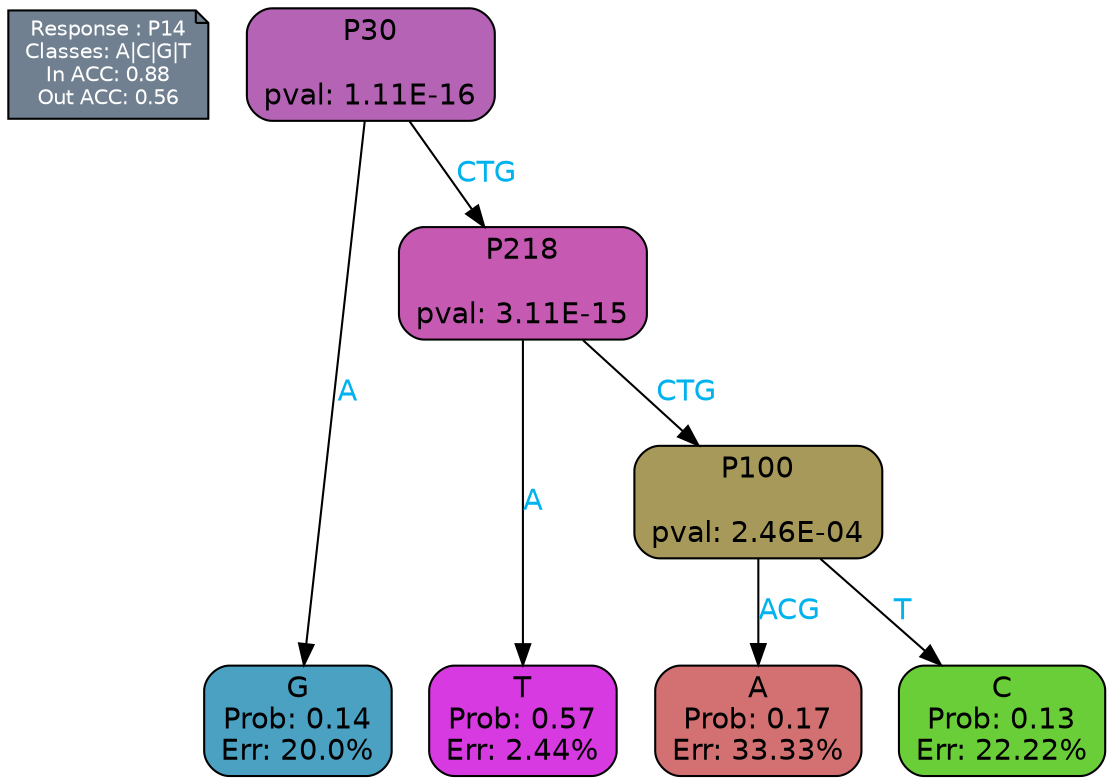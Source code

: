 digraph Tree {
node [shape=box, style="filled, rounded", color="black", fontname=helvetica] ;
graph [ranksep=equally, splines=polylines, bgcolor=transparent, dpi=600] ;
edge [fontname=helvetica] ;
LEGEND [label="Response : P14
Classes: A|C|G|T
In ACC: 0.88
Out ACC: 0.56
",shape=note,align=left,style=filled,fillcolor="slategray",fontcolor="white",fontsize=10];1 [label="P30

pval: 1.11E-16", fillcolor="#b564b5"] ;
2 [label="G
Prob: 0.14
Err: 20.0%", fillcolor="#4ba1c2"] ;
3 [label="P218

pval: 3.11E-15", fillcolor="#c65ab3"] ;
4 [label="T
Prob: 0.57
Err: 2.44%", fillcolor="#d73ae0"] ;
5 [label="P100

pval: 2.46E-04", fillcolor="#a69959"] ;
6 [label="A
Prob: 0.17
Err: 33.33%", fillcolor="#d37172"] ;
7 [label="C
Prob: 0.13
Err: 22.22%", fillcolor="#6ace39"] ;
1 -> 2 [label="A",fontcolor=deepskyblue2] ;
1 -> 3 [label="CTG",fontcolor=deepskyblue2] ;
3 -> 4 [label="A",fontcolor=deepskyblue2] ;
3 -> 5 [label="CTG",fontcolor=deepskyblue2] ;
5 -> 6 [label="ACG",fontcolor=deepskyblue2] ;
5 -> 7 [label="T",fontcolor=deepskyblue2] ;
{rank = same; 2;4;6;7;}{rank = same; LEGEND;1;}}